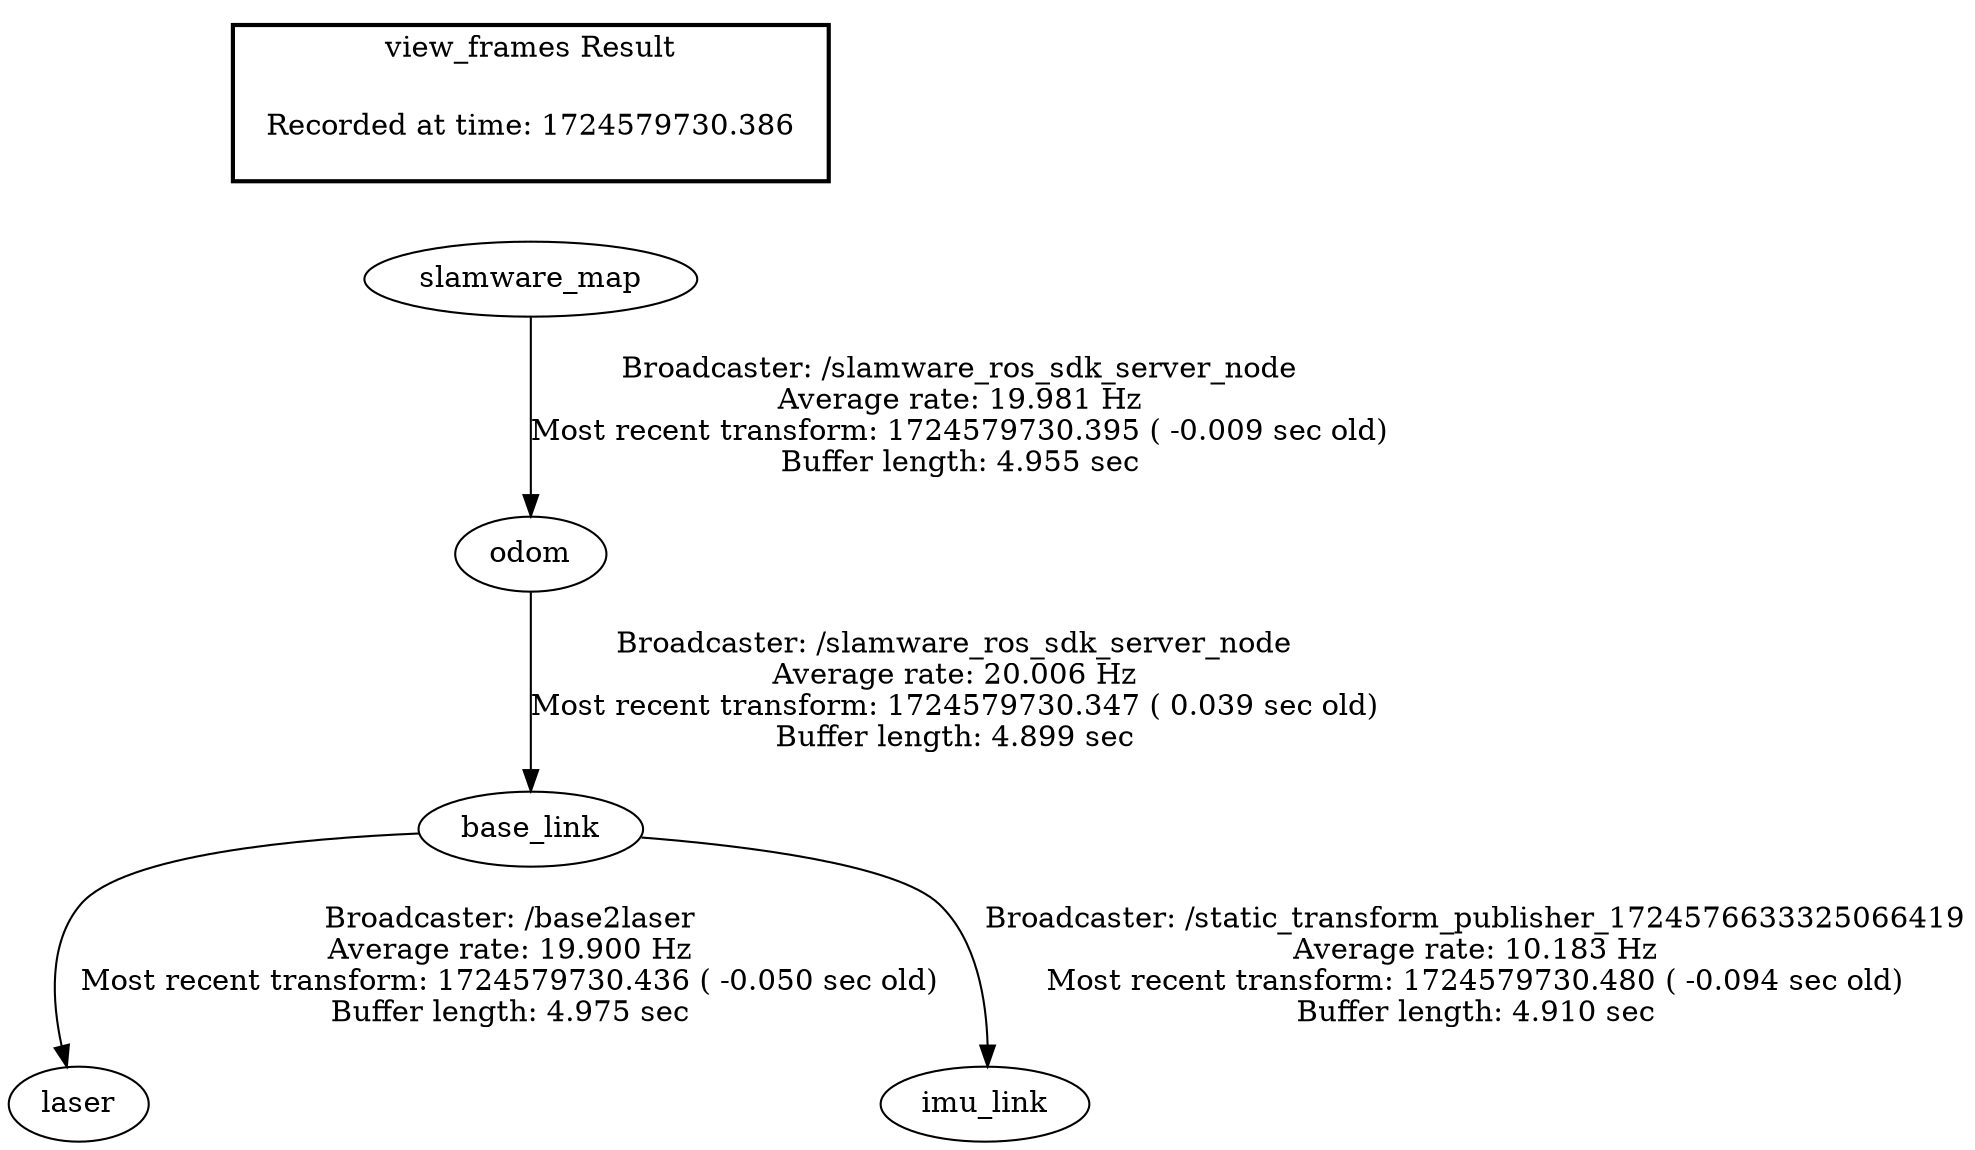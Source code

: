 digraph G {
"base_link" -> "laser"[label="Broadcaster: /base2laser\nAverage rate: 19.900 Hz\nMost recent transform: 1724579730.436 ( -0.050 sec old)\nBuffer length: 4.975 sec\n"];
"odom" -> "base_link"[label="Broadcaster: /slamware_ros_sdk_server_node\nAverage rate: 20.006 Hz\nMost recent transform: 1724579730.347 ( 0.039 sec old)\nBuffer length: 4.899 sec\n"];
"slamware_map" -> "odom"[label="Broadcaster: /slamware_ros_sdk_server_node\nAverage rate: 19.981 Hz\nMost recent transform: 1724579730.395 ( -0.009 sec old)\nBuffer length: 4.955 sec\n"];
"base_link" -> "imu_link"[label="Broadcaster: /static_transform_publisher_1724576633325066419\nAverage rate: 10.183 Hz\nMost recent transform: 1724579730.480 ( -0.094 sec old)\nBuffer length: 4.910 sec\n"];
edge [style=invis];
 subgraph cluster_legend { style=bold; color=black; label ="view_frames Result";
"Recorded at time: 1724579730.386"[ shape=plaintext ] ;
 }->"slamware_map";
}